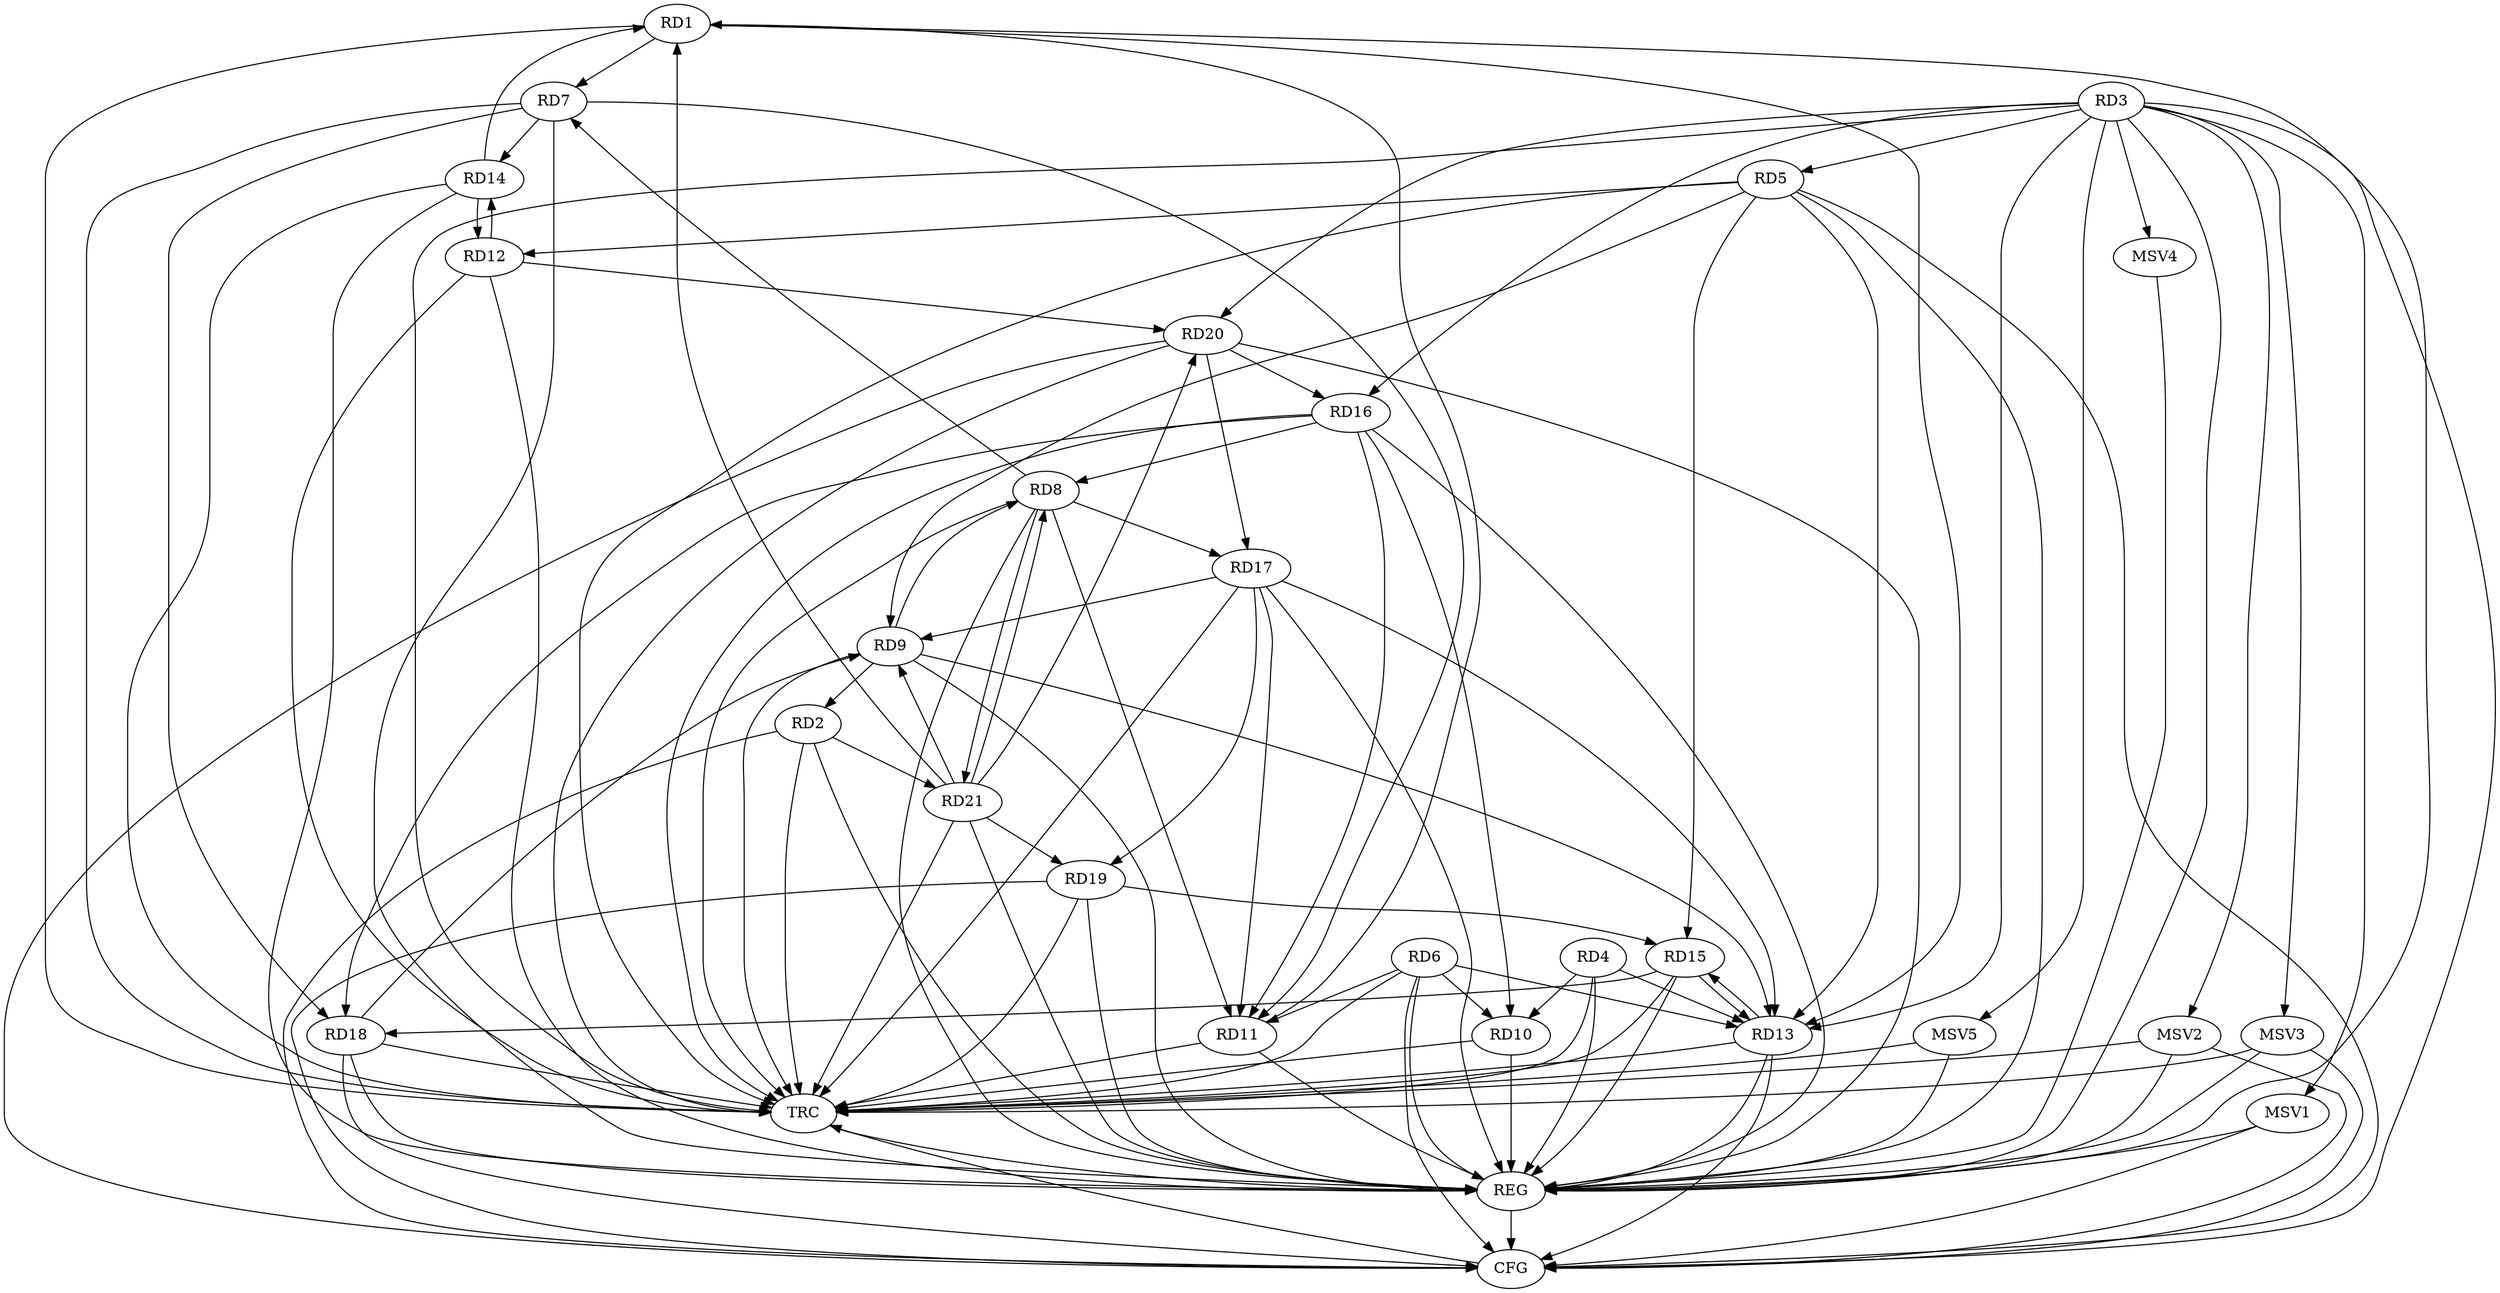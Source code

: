 strict digraph G {
  RD1 [ label="RD1" ];
  RD2 [ label="RD2" ];
  RD3 [ label="RD3" ];
  RD4 [ label="RD4" ];
  RD5 [ label="RD5" ];
  RD6 [ label="RD6" ];
  RD7 [ label="RD7" ];
  RD8 [ label="RD8" ];
  RD9 [ label="RD9" ];
  RD10 [ label="RD10" ];
  RD11 [ label="RD11" ];
  RD12 [ label="RD12" ];
  RD13 [ label="RD13" ];
  RD14 [ label="RD14" ];
  RD15 [ label="RD15" ];
  RD16 [ label="RD16" ];
  RD17 [ label="RD17" ];
  RD18 [ label="RD18" ];
  RD19 [ label="RD19" ];
  RD20 [ label="RD20" ];
  RD21 [ label="RD21" ];
  REG [ label="REG" ];
  CFG [ label="CFG" ];
  TRC [ label="TRC" ];
  MSV1 [ label="MSV1" ];
  MSV2 [ label="MSV2" ];
  MSV3 [ label="MSV3" ];
  MSV4 [ label="MSV4" ];
  MSV5 [ label="MSV5" ];
  RD1 -> RD7;
  RD11 -> RD1;
  RD1 -> RD13;
  RD14 -> RD1;
  RD21 -> RD1;
  RD9 -> RD2;
  RD2 -> RD21;
  RD3 -> RD5;
  RD3 -> RD13;
  RD3 -> RD16;
  RD3 -> RD20;
  RD4 -> RD10;
  RD4 -> RD13;
  RD5 -> RD9;
  RD5 -> RD12;
  RD5 -> RD13;
  RD5 -> RD15;
  RD6 -> RD10;
  RD6 -> RD11;
  RD6 -> RD13;
  RD8 -> RD7;
  RD7 -> RD11;
  RD7 -> RD14;
  RD7 -> RD18;
  RD9 -> RD8;
  RD8 -> RD11;
  RD16 -> RD8;
  RD8 -> RD17;
  RD8 -> RD21;
  RD21 -> RD8;
  RD9 -> RD13;
  RD17 -> RD9;
  RD18 -> RD9;
  RD21 -> RD9;
  RD16 -> RD10;
  RD16 -> RD11;
  RD17 -> RD11;
  RD12 -> RD14;
  RD14 -> RD12;
  RD12 -> RD20;
  RD13 -> RD15;
  RD15 -> RD13;
  RD17 -> RD13;
  RD15 -> RD18;
  RD19 -> RD15;
  RD16 -> RD18;
  RD20 -> RD16;
  RD17 -> RD19;
  RD20 -> RD17;
  RD21 -> RD19;
  RD21 -> RD20;
  RD1 -> REG;
  RD2 -> REG;
  RD3 -> REG;
  RD4 -> REG;
  RD5 -> REG;
  RD6 -> REG;
  RD7 -> REG;
  RD8 -> REG;
  RD9 -> REG;
  RD10 -> REG;
  RD11 -> REG;
  RD12 -> REG;
  RD13 -> REG;
  RD14 -> REG;
  RD15 -> REG;
  RD16 -> REG;
  RD17 -> REG;
  RD18 -> REG;
  RD19 -> REG;
  RD20 -> REG;
  RD21 -> REG;
  RD2 -> CFG;
  RD6 -> CFG;
  RD13 -> CFG;
  RD3 -> CFG;
  RD5 -> CFG;
  RD18 -> CFG;
  RD20 -> CFG;
  RD19 -> CFG;
  REG -> CFG;
  RD1 -> TRC;
  RD2 -> TRC;
  RD3 -> TRC;
  RD4 -> TRC;
  RD5 -> TRC;
  RD6 -> TRC;
  RD7 -> TRC;
  RD8 -> TRC;
  RD9 -> TRC;
  RD10 -> TRC;
  RD11 -> TRC;
  RD12 -> TRC;
  RD13 -> TRC;
  RD14 -> TRC;
  RD15 -> TRC;
  RD16 -> TRC;
  RD17 -> TRC;
  RD18 -> TRC;
  RD19 -> TRC;
  RD20 -> TRC;
  RD21 -> TRC;
  CFG -> TRC;
  TRC -> REG;
  RD3 -> MSV1;
  MSV1 -> REG;
  MSV1 -> CFG;
  RD3 -> MSV2;
  MSV2 -> REG;
  MSV2 -> TRC;
  MSV2 -> CFG;
  RD3 -> MSV3;
  MSV3 -> REG;
  MSV3 -> TRC;
  MSV3 -> CFG;
  RD3 -> MSV4;
  MSV4 -> REG;
  RD3 -> MSV5;
  MSV5 -> REG;
  MSV5 -> TRC;
}
